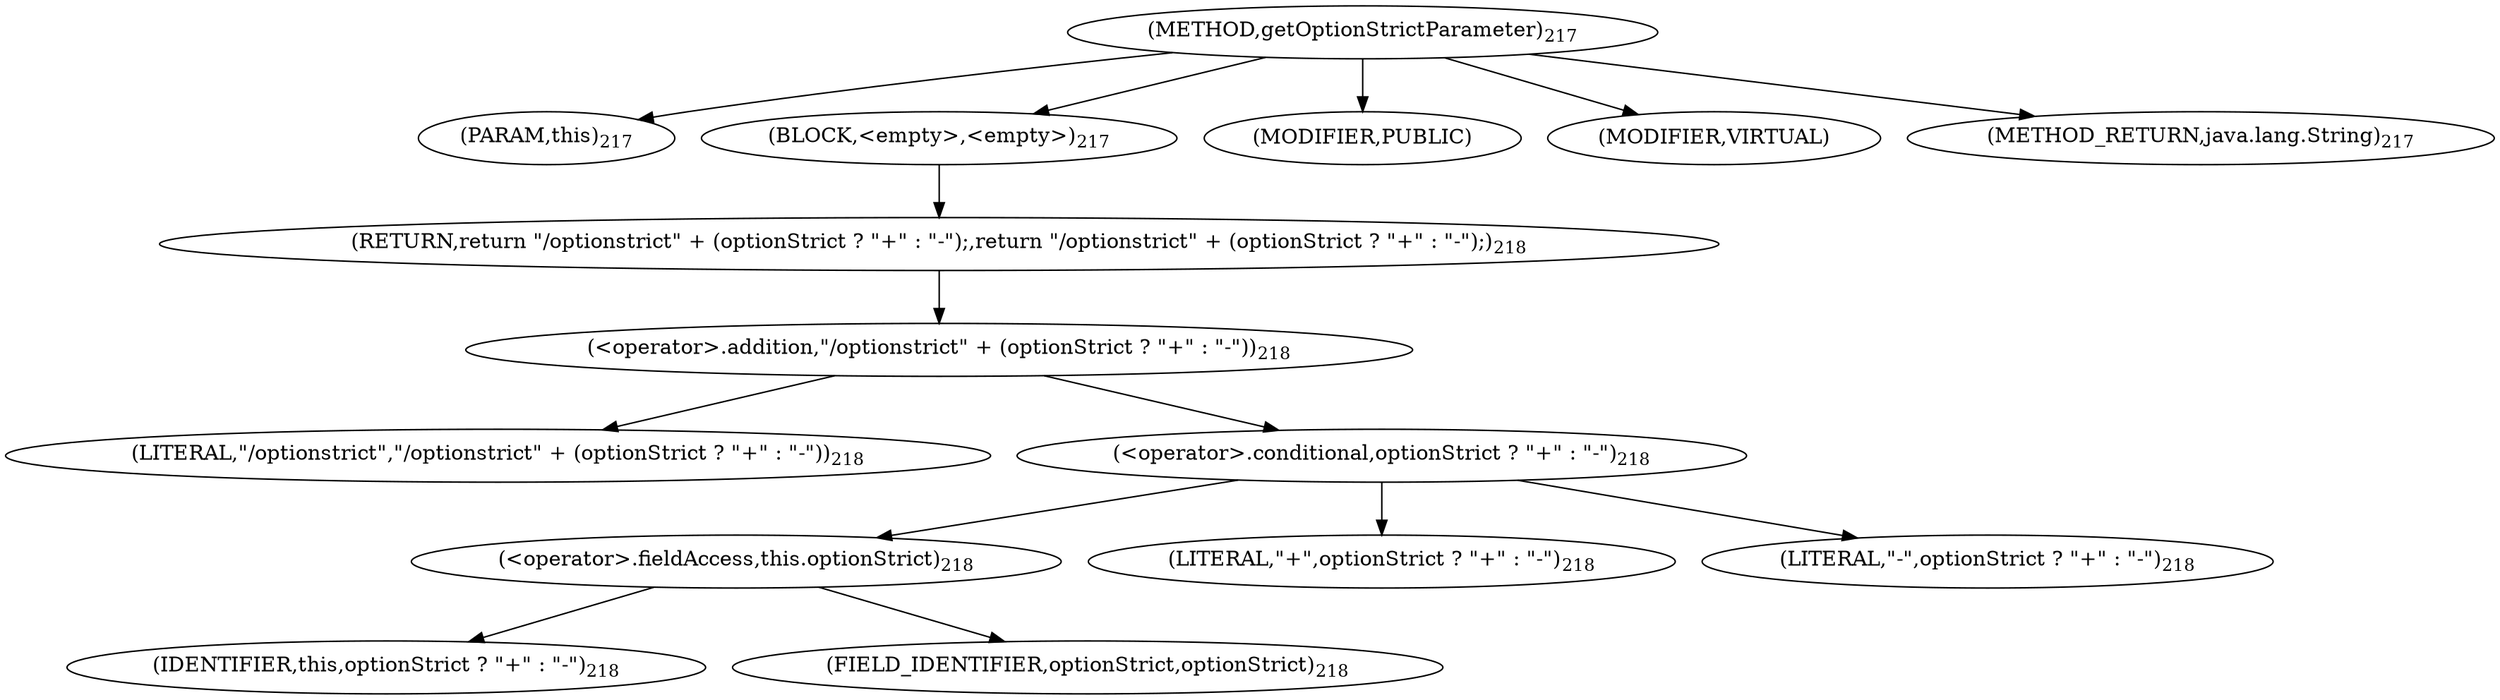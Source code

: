 digraph "getOptionStrictParameter" {  
"248" [label = <(METHOD,getOptionStrictParameter)<SUB>217</SUB>> ]
"249" [label = <(PARAM,this)<SUB>217</SUB>> ]
"250" [label = <(BLOCK,&lt;empty&gt;,&lt;empty&gt;)<SUB>217</SUB>> ]
"251" [label = <(RETURN,return &quot;/optionstrict&quot; + (optionStrict ? &quot;+&quot; : &quot;-&quot;);,return &quot;/optionstrict&quot; + (optionStrict ? &quot;+&quot; : &quot;-&quot;);)<SUB>218</SUB>> ]
"252" [label = <(&lt;operator&gt;.addition,&quot;/optionstrict&quot; + (optionStrict ? &quot;+&quot; : &quot;-&quot;))<SUB>218</SUB>> ]
"253" [label = <(LITERAL,&quot;/optionstrict&quot;,&quot;/optionstrict&quot; + (optionStrict ? &quot;+&quot; : &quot;-&quot;))<SUB>218</SUB>> ]
"254" [label = <(&lt;operator&gt;.conditional,optionStrict ? &quot;+&quot; : &quot;-&quot;)<SUB>218</SUB>> ]
"255" [label = <(&lt;operator&gt;.fieldAccess,this.optionStrict)<SUB>218</SUB>> ]
"256" [label = <(IDENTIFIER,this,optionStrict ? &quot;+&quot; : &quot;-&quot;)<SUB>218</SUB>> ]
"257" [label = <(FIELD_IDENTIFIER,optionStrict,optionStrict)<SUB>218</SUB>> ]
"258" [label = <(LITERAL,&quot;+&quot;,optionStrict ? &quot;+&quot; : &quot;-&quot;)<SUB>218</SUB>> ]
"259" [label = <(LITERAL,&quot;-&quot;,optionStrict ? &quot;+&quot; : &quot;-&quot;)<SUB>218</SUB>> ]
"260" [label = <(MODIFIER,PUBLIC)> ]
"261" [label = <(MODIFIER,VIRTUAL)> ]
"262" [label = <(METHOD_RETURN,java.lang.String)<SUB>217</SUB>> ]
  "248" -> "249" 
  "248" -> "250" 
  "248" -> "260" 
  "248" -> "261" 
  "248" -> "262" 
  "250" -> "251" 
  "251" -> "252" 
  "252" -> "253" 
  "252" -> "254" 
  "254" -> "255" 
  "254" -> "258" 
  "254" -> "259" 
  "255" -> "256" 
  "255" -> "257" 
}
